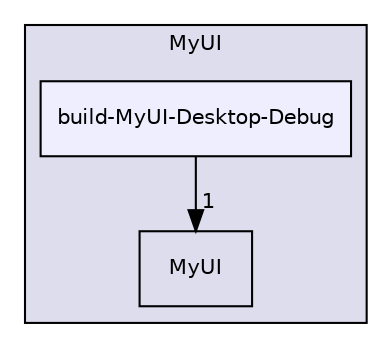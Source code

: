 digraph "MyUI/build-MyUI-Desktop-Debug" {
  compound=true
  node [ fontsize="10", fontname="Helvetica"];
  edge [ labelfontsize="10", labelfontname="Helvetica"];
  subgraph clusterdir_296a5cc4c3a5e145d06c1950583779a9 {
    graph [ bgcolor="#ddddee", pencolor="black", label="MyUI" fontname="Helvetica", fontsize="10", URL="dir_296a5cc4c3a5e145d06c1950583779a9.html"]
  dir_358baa82a86466679cfb4f71ef7fea15 [shape=box label="MyUI" URL="dir_358baa82a86466679cfb4f71ef7fea15.html"];
  dir_99df95d98ed201fc73292e7c72ece1a5 [shape=box, label="build-MyUI-Desktop-Debug", style="filled", fillcolor="#eeeeff", pencolor="black", URL="dir_99df95d98ed201fc73292e7c72ece1a5.html"];
  }
  dir_99df95d98ed201fc73292e7c72ece1a5->dir_358baa82a86466679cfb4f71ef7fea15 [headlabel="1", labeldistance=1.5 headhref="dir_000001_000003.html"];
}
